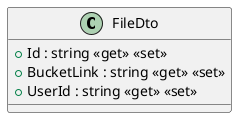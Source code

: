 @startuml
class FileDto {
    + Id : string <<get>> <<set>>
    + BucketLink : string <<get>> <<set>>
    + UserId : string <<get>> <<set>>
}
@enduml
